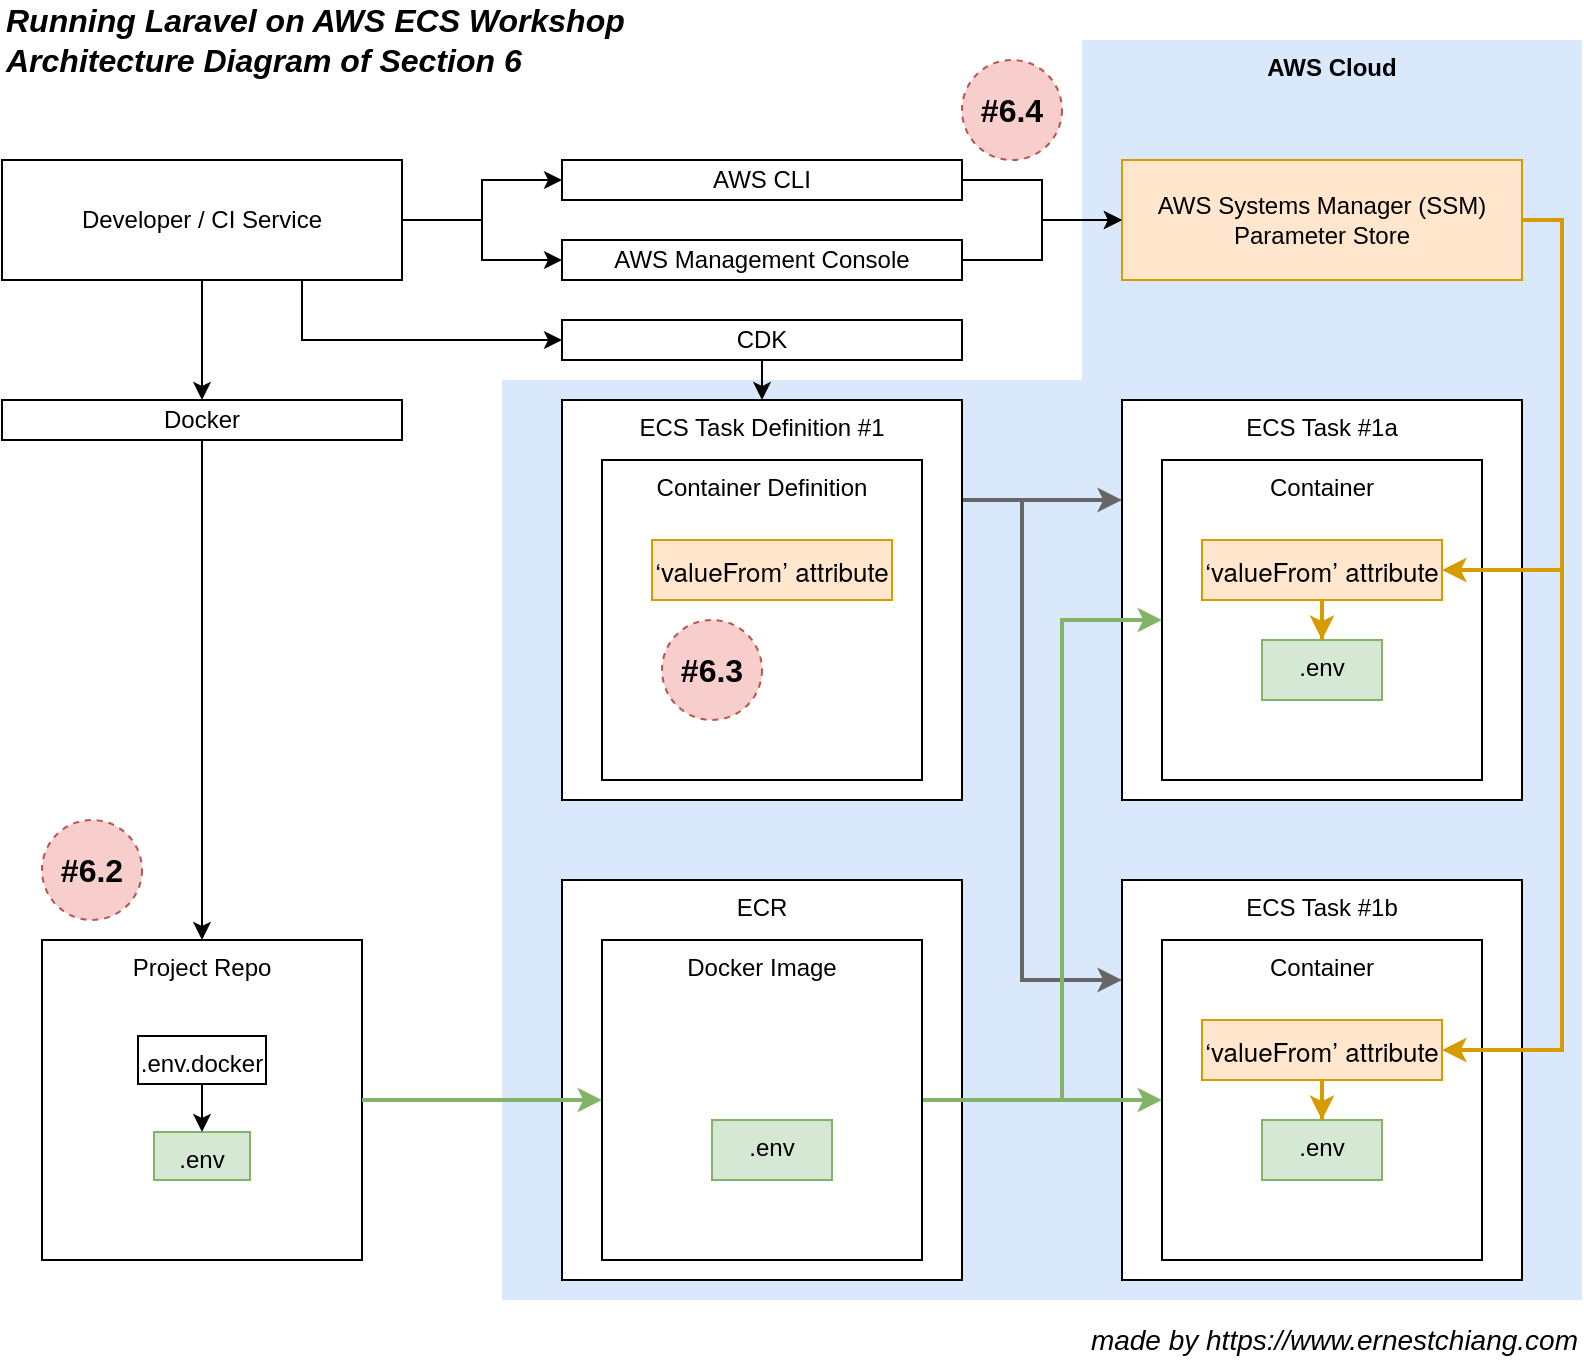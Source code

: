 <mxfile version="13.7.9" type="device"><diagram id="W_sO-s0YrB_RXeBc7aEj" name="Page-1"><mxGraphModel dx="946" dy="680" grid="1" gridSize="10" guides="1" tooltips="1" connect="1" arrows="1" fold="1" page="1" pageScale="1" pageWidth="850" pageHeight="1100" math="0" shadow="0"><root><mxCell id="0"/><mxCell id="1" parent="0"/><mxCell id="2NFYog6xA02jxP8gEthL-49" value="AWS Cloud" style="rounded=0;whiteSpace=wrap;html=1;fillColor=#dae8fc;strokeColor=none;verticalAlign=top;fontStyle=1" vertex="1" parent="1"><mxGeometry x="580" y="100" width="250" height="170" as="geometry"/></mxCell><mxCell id="2NFYog6xA02jxP8gEthL-48" value="" style="rounded=0;whiteSpace=wrap;html=1;fillColor=#dae8fc;strokeColor=none;" vertex="1" parent="1"><mxGeometry x="290" y="270" width="540" height="460" as="geometry"/></mxCell><mxCell id="V-0giHCqQG7LBAJLv8Gr-28" value="made by https://www.ernestchiang.com" style="text;html=1;strokeColor=none;fillColor=none;align=right;verticalAlign=middle;whiteSpace=wrap;rounded=0;shadow=0;labelBackgroundColor=none;sketch=0;fontStyle=2;fontSize=14;" parent="1" vertex="1"><mxGeometry x="570" y="740" width="260" height="20" as="geometry"/></mxCell><mxCell id="at6KYlbyrC9-d_kE1n3b-21" value="Running Laravel on AWS ECS Workshop&lt;br style=&quot;font-size: 16px&quot;&gt;Architecture Diagram of Section 6" style="text;html=1;strokeColor=none;fillColor=none;align=left;verticalAlign=middle;whiteSpace=wrap;rounded=0;shadow=0;labelBackgroundColor=none;sketch=0;fontStyle=3;fontSize=16;" parent="1" vertex="1"><mxGeometry x="40" y="80" width="340" height="40" as="geometry"/></mxCell><mxCell id="2NFYog6xA02jxP8gEthL-45" style="edgeStyle=orthogonalEdgeStyle;rounded=0;orthogonalLoop=1;jettySize=auto;html=1;exitX=1;exitY=0.25;exitDx=0;exitDy=0;entryX=0;entryY=0.25;entryDx=0;entryDy=0;strokeWidth=2;fillColor=#f5f5f5;strokeColor=#666666;" edge="1" parent="1" source="2NFYog6xA02jxP8gEthL-4" target="2NFYog6xA02jxP8gEthL-5"><mxGeometry relative="1" as="geometry"/></mxCell><mxCell id="2NFYog6xA02jxP8gEthL-46" style="edgeStyle=orthogonalEdgeStyle;rounded=0;orthogonalLoop=1;jettySize=auto;html=1;exitX=1;exitY=0.25;exitDx=0;exitDy=0;entryX=0;entryY=0.25;entryDx=0;entryDy=0;strokeWidth=2;fillColor=#f5f5f5;strokeColor=#666666;" edge="1" parent="1" source="2NFYog6xA02jxP8gEthL-4" target="2NFYog6xA02jxP8gEthL-29"><mxGeometry relative="1" as="geometry"><Array as="points"><mxPoint x="550" y="330"/><mxPoint x="550" y="570"/></Array></mxGeometry></mxCell><mxCell id="2NFYog6xA02jxP8gEthL-4" value="ECS Task Definition #1" style="rounded=0;whiteSpace=wrap;html=1;verticalAlign=top;" vertex="1" parent="1"><mxGeometry x="320" y="280" width="200" height="200" as="geometry"/></mxCell><mxCell id="2NFYog6xA02jxP8gEthL-5" value="ECS Task #1a" style="rounded=0;whiteSpace=wrap;html=1;verticalAlign=top;" vertex="1" parent="1"><mxGeometry x="600" y="280" width="200" height="200" as="geometry"/></mxCell><mxCell id="2NFYog6xA02jxP8gEthL-9" value="Container Definition" style="rounded=0;whiteSpace=wrap;html=1;verticalAlign=top;" vertex="1" parent="1"><mxGeometry x="340" y="310" width="160" height="160" as="geometry"/></mxCell><mxCell id="2NFYog6xA02jxP8gEthL-10" value="Container" style="rounded=0;whiteSpace=wrap;html=1;verticalAlign=top;" vertex="1" parent="1"><mxGeometry x="620" y="310" width="160" height="160" as="geometry"/></mxCell><mxCell id="2NFYog6xA02jxP8gEthL-13" value=".env" style="rounded=0;whiteSpace=wrap;html=1;verticalAlign=top;fillColor=#d5e8d4;strokeColor=#82b366;" vertex="1" parent="1"><mxGeometry x="670" y="400" width="60" height="30" as="geometry"/></mxCell><mxCell id="2NFYog6xA02jxP8gEthL-19" style="edgeStyle=orthogonalEdgeStyle;rounded=0;orthogonalLoop=1;jettySize=auto;html=1;exitX=1;exitY=0.5;exitDx=0;exitDy=0;" edge="1" parent="1" source="2NFYog6xA02jxP8gEthL-15" target="2NFYog6xA02jxP8gEthL-16"><mxGeometry relative="1" as="geometry"/></mxCell><mxCell id="2NFYog6xA02jxP8gEthL-20" style="edgeStyle=orthogonalEdgeStyle;rounded=0;orthogonalLoop=1;jettySize=auto;html=1;exitX=1;exitY=0.5;exitDx=0;exitDy=0;" edge="1" parent="1" source="2NFYog6xA02jxP8gEthL-15" target="2NFYog6xA02jxP8gEthL-18"><mxGeometry relative="1" as="geometry"/></mxCell><mxCell id="2NFYog6xA02jxP8gEthL-23" style="edgeStyle=orthogonalEdgeStyle;rounded=0;orthogonalLoop=1;jettySize=auto;html=1;exitX=0.5;exitY=1;exitDx=0;exitDy=0;entryX=0.5;entryY=0;entryDx=0;entryDy=0;" edge="1" parent="1" source="2NFYog6xA02jxP8gEthL-54" target="2NFYog6xA02jxP8gEthL-1"><mxGeometry relative="1" as="geometry"/></mxCell><mxCell id="2NFYog6xA02jxP8gEthL-41" style="edgeStyle=orthogonalEdgeStyle;rounded=0;orthogonalLoop=1;jettySize=auto;html=1;exitX=0.75;exitY=1;exitDx=0;exitDy=0;entryX=0;entryY=0.5;entryDx=0;entryDy=0;strokeWidth=1;" edge="1" parent="1" source="2NFYog6xA02jxP8gEthL-15" target="2NFYog6xA02jxP8gEthL-40"><mxGeometry relative="1" as="geometry"/></mxCell><mxCell id="2NFYog6xA02jxP8gEthL-55" style="edgeStyle=orthogonalEdgeStyle;rounded=0;orthogonalLoop=1;jettySize=auto;html=1;exitX=0.5;exitY=1;exitDx=0;exitDy=0;entryX=0.5;entryY=0;entryDx=0;entryDy=0;strokeWidth=1;" edge="1" parent="1" source="2NFYog6xA02jxP8gEthL-15" target="2NFYog6xA02jxP8gEthL-54"><mxGeometry relative="1" as="geometry"/></mxCell><mxCell id="2NFYog6xA02jxP8gEthL-15" value="Developer /&amp;nbsp;CI Service" style="rounded=0;whiteSpace=wrap;html=1;" vertex="1" parent="1"><mxGeometry x="40" y="160" width="200" height="60" as="geometry"/></mxCell><mxCell id="2NFYog6xA02jxP8gEthL-21" style="edgeStyle=orthogonalEdgeStyle;rounded=0;orthogonalLoop=1;jettySize=auto;html=1;exitX=1;exitY=0.5;exitDx=0;exitDy=0;" edge="1" parent="1" source="2NFYog6xA02jxP8gEthL-16" target="2NFYog6xA02jxP8gEthL-17"><mxGeometry relative="1" as="geometry"/></mxCell><mxCell id="2NFYog6xA02jxP8gEthL-16" value="AWS CLI" style="rounded=0;whiteSpace=wrap;html=1;" vertex="1" parent="1"><mxGeometry x="320" y="160" width="200" height="20" as="geometry"/></mxCell><mxCell id="2NFYog6xA02jxP8gEthL-25" style="edgeStyle=orthogonalEdgeStyle;rounded=0;orthogonalLoop=1;jettySize=auto;html=1;exitX=1;exitY=0.5;exitDx=0;exitDy=0;entryX=1;entryY=0.5;entryDx=0;entryDy=0;fillColor=#ffe6cc;strokeColor=#d79b00;strokeWidth=2;" edge="1" parent="1" source="2NFYog6xA02jxP8gEthL-17" target="2NFYog6xA02jxP8gEthL-24"><mxGeometry relative="1" as="geometry"/></mxCell><mxCell id="2NFYog6xA02jxP8gEthL-17" value="AWS Systems Manager (SSM)&lt;br&gt;Parameter Store" style="rounded=0;whiteSpace=wrap;html=1;fillColor=#ffe6cc;strokeColor=#d79b00;" vertex="1" parent="1"><mxGeometry x="600" y="160" width="200" height="60" as="geometry"/></mxCell><mxCell id="2NFYog6xA02jxP8gEthL-22" style="edgeStyle=orthogonalEdgeStyle;rounded=0;orthogonalLoop=1;jettySize=auto;html=1;exitX=1;exitY=0.5;exitDx=0;exitDy=0;" edge="1" parent="1" source="2NFYog6xA02jxP8gEthL-18" target="2NFYog6xA02jxP8gEthL-17"><mxGeometry relative="1" as="geometry"/></mxCell><mxCell id="2NFYog6xA02jxP8gEthL-18" value="AWS Management Console" style="rounded=0;whiteSpace=wrap;html=1;" vertex="1" parent="1"><mxGeometry x="320" y="200" width="200" height="20" as="geometry"/></mxCell><mxCell id="2NFYog6xA02jxP8gEthL-28" style="edgeStyle=orthogonalEdgeStyle;rounded=0;orthogonalLoop=1;jettySize=auto;html=1;exitX=0.5;exitY=1;exitDx=0;exitDy=0;fillColor=#ffe6cc;strokeColor=#d79b00;strokeWidth=2;" edge="1" parent="1" source="2NFYog6xA02jxP8gEthL-24" target="2NFYog6xA02jxP8gEthL-13"><mxGeometry relative="1" as="geometry"/></mxCell><mxCell id="2NFYog6xA02jxP8gEthL-24" value="&lt;p class=&quot;p1&quot; style=&quot;margin: 0px ; font-stretch: normal ; font-size: 13px ; line-height: normal ; font-family: &amp;#34;helvetica neue&amp;#34;&quot;&gt;‘valueFrom’ attribute&lt;/p&gt;" style="rounded=0;whiteSpace=wrap;html=1;align=center;fillColor=#ffe6cc;strokeColor=#d79b00;" vertex="1" parent="1"><mxGeometry x="640" y="350" width="120" height="30" as="geometry"/></mxCell><mxCell id="2NFYog6xA02jxP8gEthL-29" value="ECS Task #1b" style="rounded=0;whiteSpace=wrap;html=1;verticalAlign=top;" vertex="1" parent="1"><mxGeometry x="600" y="520" width="200" height="200" as="geometry"/></mxCell><mxCell id="2NFYog6xA02jxP8gEthL-30" value="Container" style="rounded=0;whiteSpace=wrap;html=1;verticalAlign=top;" vertex="1" parent="1"><mxGeometry x="620" y="550" width="160" height="160" as="geometry"/></mxCell><mxCell id="2NFYog6xA02jxP8gEthL-31" value=".env" style="rounded=0;whiteSpace=wrap;html=1;verticalAlign=top;fillColor=#d5e8d4;strokeColor=#82b366;" vertex="1" parent="1"><mxGeometry x="670" y="640" width="60" height="30" as="geometry"/></mxCell><mxCell id="2NFYog6xA02jxP8gEthL-32" style="edgeStyle=orthogonalEdgeStyle;rounded=0;orthogonalLoop=1;jettySize=auto;html=1;exitX=0.5;exitY=1;exitDx=0;exitDy=0;fillColor=#ffe6cc;strokeColor=#d79b00;strokeWidth=2;" edge="1" parent="1" source="2NFYog6xA02jxP8gEthL-33" target="2NFYog6xA02jxP8gEthL-31"><mxGeometry relative="1" as="geometry"/></mxCell><mxCell id="2NFYog6xA02jxP8gEthL-33" value="&lt;p class=&quot;p1&quot; style=&quot;margin: 0px ; font-stretch: normal ; font-size: 13px ; line-height: normal ; font-family: &amp;#34;helvetica neue&amp;#34;&quot;&gt;‘valueFrom’ attribute&lt;/p&gt;" style="rounded=0;whiteSpace=wrap;html=1;align=center;fillColor=#ffe6cc;strokeColor=#d79b00;" vertex="1" parent="1"><mxGeometry x="640" y="590" width="120" height="30" as="geometry"/></mxCell><mxCell id="2NFYog6xA02jxP8gEthL-34" style="edgeStyle=orthogonalEdgeStyle;rounded=0;orthogonalLoop=1;jettySize=auto;html=1;exitX=1;exitY=0.5;exitDx=0;exitDy=0;entryX=1;entryY=0.5;entryDx=0;entryDy=0;fillColor=#ffe6cc;strokeColor=#d79b00;strokeWidth=2;" edge="1" parent="1" source="2NFYog6xA02jxP8gEthL-17" target="2NFYog6xA02jxP8gEthL-33"><mxGeometry relative="1" as="geometry"/></mxCell><mxCell id="2NFYog6xA02jxP8gEthL-35" value="ECR" style="rounded=0;whiteSpace=wrap;html=1;verticalAlign=top;" vertex="1" parent="1"><mxGeometry x="320" y="520" width="200" height="200" as="geometry"/></mxCell><mxCell id="2NFYog6xA02jxP8gEthL-43" style="edgeStyle=orthogonalEdgeStyle;rounded=0;orthogonalLoop=1;jettySize=auto;html=1;exitX=1;exitY=0.5;exitDx=0;exitDy=0;strokeWidth=2;fillColor=#d5e8d4;strokeColor=#82b366;" edge="1" parent="1" source="2NFYog6xA02jxP8gEthL-36" target="2NFYog6xA02jxP8gEthL-30"><mxGeometry relative="1" as="geometry"/></mxCell><mxCell id="2NFYog6xA02jxP8gEthL-53" style="edgeStyle=orthogonalEdgeStyle;rounded=0;orthogonalLoop=1;jettySize=auto;html=1;exitX=1;exitY=0.5;exitDx=0;exitDy=0;entryX=0;entryY=0.5;entryDx=0;entryDy=0;strokeWidth=2;fillColor=#d5e8d4;strokeColor=#82b366;" edge="1" parent="1" source="2NFYog6xA02jxP8gEthL-36" target="2NFYog6xA02jxP8gEthL-10"><mxGeometry relative="1" as="geometry"><Array as="points"><mxPoint x="570" y="630"/><mxPoint x="570" y="390"/></Array></mxGeometry></mxCell><mxCell id="2NFYog6xA02jxP8gEthL-36" value="Docker Image" style="rounded=0;whiteSpace=wrap;html=1;verticalAlign=top;" vertex="1" parent="1"><mxGeometry x="340" y="550" width="160" height="160" as="geometry"/></mxCell><mxCell id="2NFYog6xA02jxP8gEthL-37" value=".env" style="rounded=0;whiteSpace=wrap;html=1;verticalAlign=top;fillColor=#d5e8d4;strokeColor=#82b366;" vertex="1" parent="1"><mxGeometry x="395" y="640" width="60" height="30" as="geometry"/></mxCell><mxCell id="2NFYog6xA02jxP8gEthL-38" value="&lt;p class=&quot;p1&quot; style=&quot;margin: 0px ; font-stretch: normal ; font-size: 13px ; line-height: normal ; font-family: &amp;#34;helvetica neue&amp;#34;&quot;&gt;‘valueFrom’ attribute&lt;/p&gt;" style="rounded=0;whiteSpace=wrap;html=1;align=center;fillColor=#ffe6cc;strokeColor=#d79b00;" vertex="1" parent="1"><mxGeometry x="365" y="350" width="120" height="30" as="geometry"/></mxCell><mxCell id="2NFYog6xA02jxP8gEthL-42" style="edgeStyle=orthogonalEdgeStyle;rounded=0;orthogonalLoop=1;jettySize=auto;html=1;exitX=0.5;exitY=1;exitDx=0;exitDy=0;entryX=0.5;entryY=0;entryDx=0;entryDy=0;strokeWidth=1;" edge="1" parent="1" source="2NFYog6xA02jxP8gEthL-40" target="2NFYog6xA02jxP8gEthL-4"><mxGeometry relative="1" as="geometry"/></mxCell><mxCell id="2NFYog6xA02jxP8gEthL-40" value="CDK" style="rounded=0;whiteSpace=wrap;html=1;" vertex="1" parent="1"><mxGeometry x="320" y="240" width="200" height="20" as="geometry"/></mxCell><mxCell id="2NFYog6xA02jxP8gEthL-51" value="" style="group" vertex="1" connectable="0" parent="1"><mxGeometry x="60" y="550" width="160" height="160" as="geometry"/></mxCell><mxCell id="2NFYog6xA02jxP8gEthL-1" value="Project Repo" style="rounded=0;whiteSpace=wrap;html=1;verticalAlign=top;" vertex="1" parent="2NFYog6xA02jxP8gEthL-51"><mxGeometry width="160" height="160" as="geometry"/></mxCell><mxCell id="2NFYog6xA02jxP8gEthL-6" value=".env.docker" style="rounded=0;whiteSpace=wrap;html=1;verticalAlign=top;" vertex="1" parent="2NFYog6xA02jxP8gEthL-51"><mxGeometry x="48" y="48" width="64" height="24" as="geometry"/></mxCell><mxCell id="2NFYog6xA02jxP8gEthL-7" value=".env" style="rounded=0;whiteSpace=wrap;html=1;verticalAlign=top;fillColor=#d5e8d4;strokeColor=#82b366;" vertex="1" parent="2NFYog6xA02jxP8gEthL-51"><mxGeometry x="56" y="96" width="48" height="24" as="geometry"/></mxCell><mxCell id="2NFYog6xA02jxP8gEthL-8" style="edgeStyle=orthogonalEdgeStyle;rounded=0;orthogonalLoop=1;jettySize=auto;html=1;exitX=0.5;exitY=1;exitDx=0;exitDy=0;entryX=0.5;entryY=0;entryDx=0;entryDy=0;" edge="1" parent="2NFYog6xA02jxP8gEthL-51" source="2NFYog6xA02jxP8gEthL-6" target="2NFYog6xA02jxP8gEthL-7"><mxGeometry relative="1" as="geometry"/></mxCell><mxCell id="2NFYog6xA02jxP8gEthL-52" style="edgeStyle=orthogonalEdgeStyle;rounded=0;orthogonalLoop=1;jettySize=auto;html=1;exitX=1;exitY=0.5;exitDx=0;exitDy=0;strokeWidth=2;fillColor=#d5e8d4;strokeColor=#82b366;" edge="1" parent="1" source="2NFYog6xA02jxP8gEthL-1" target="2NFYog6xA02jxP8gEthL-36"><mxGeometry relative="1" as="geometry"/></mxCell><mxCell id="2NFYog6xA02jxP8gEthL-54" value="Docker" style="rounded=0;whiteSpace=wrap;html=1;" vertex="1" parent="1"><mxGeometry x="40" y="280" width="200" height="20" as="geometry"/></mxCell><mxCell id="2NFYog6xA02jxP8gEthL-56" value="#6.2" style="ellipse;whiteSpace=wrap;html=1;aspect=fixed;strokeColor=#b85450;fillColor=#f8cecc;fontStyle=1;fontSize=16;dashed=1;" vertex="1" parent="1"><mxGeometry x="60" y="490" width="50" height="50" as="geometry"/></mxCell><mxCell id="2NFYog6xA02jxP8gEthL-57" value="#6.3" style="ellipse;whiteSpace=wrap;html=1;aspect=fixed;strokeColor=#b85450;fillColor=#f8cecc;fontStyle=1;fontSize=16;dashed=1;" vertex="1" parent="1"><mxGeometry x="370" y="390" width="50" height="50" as="geometry"/></mxCell><mxCell id="2NFYog6xA02jxP8gEthL-58" value="#6.4" style="ellipse;whiteSpace=wrap;html=1;aspect=fixed;strokeColor=#b85450;fillColor=#f8cecc;fontStyle=1;fontSize=16;dashed=1;" vertex="1" parent="1"><mxGeometry x="520" y="110" width="50" height="50" as="geometry"/></mxCell></root></mxGraphModel></diagram></mxfile>